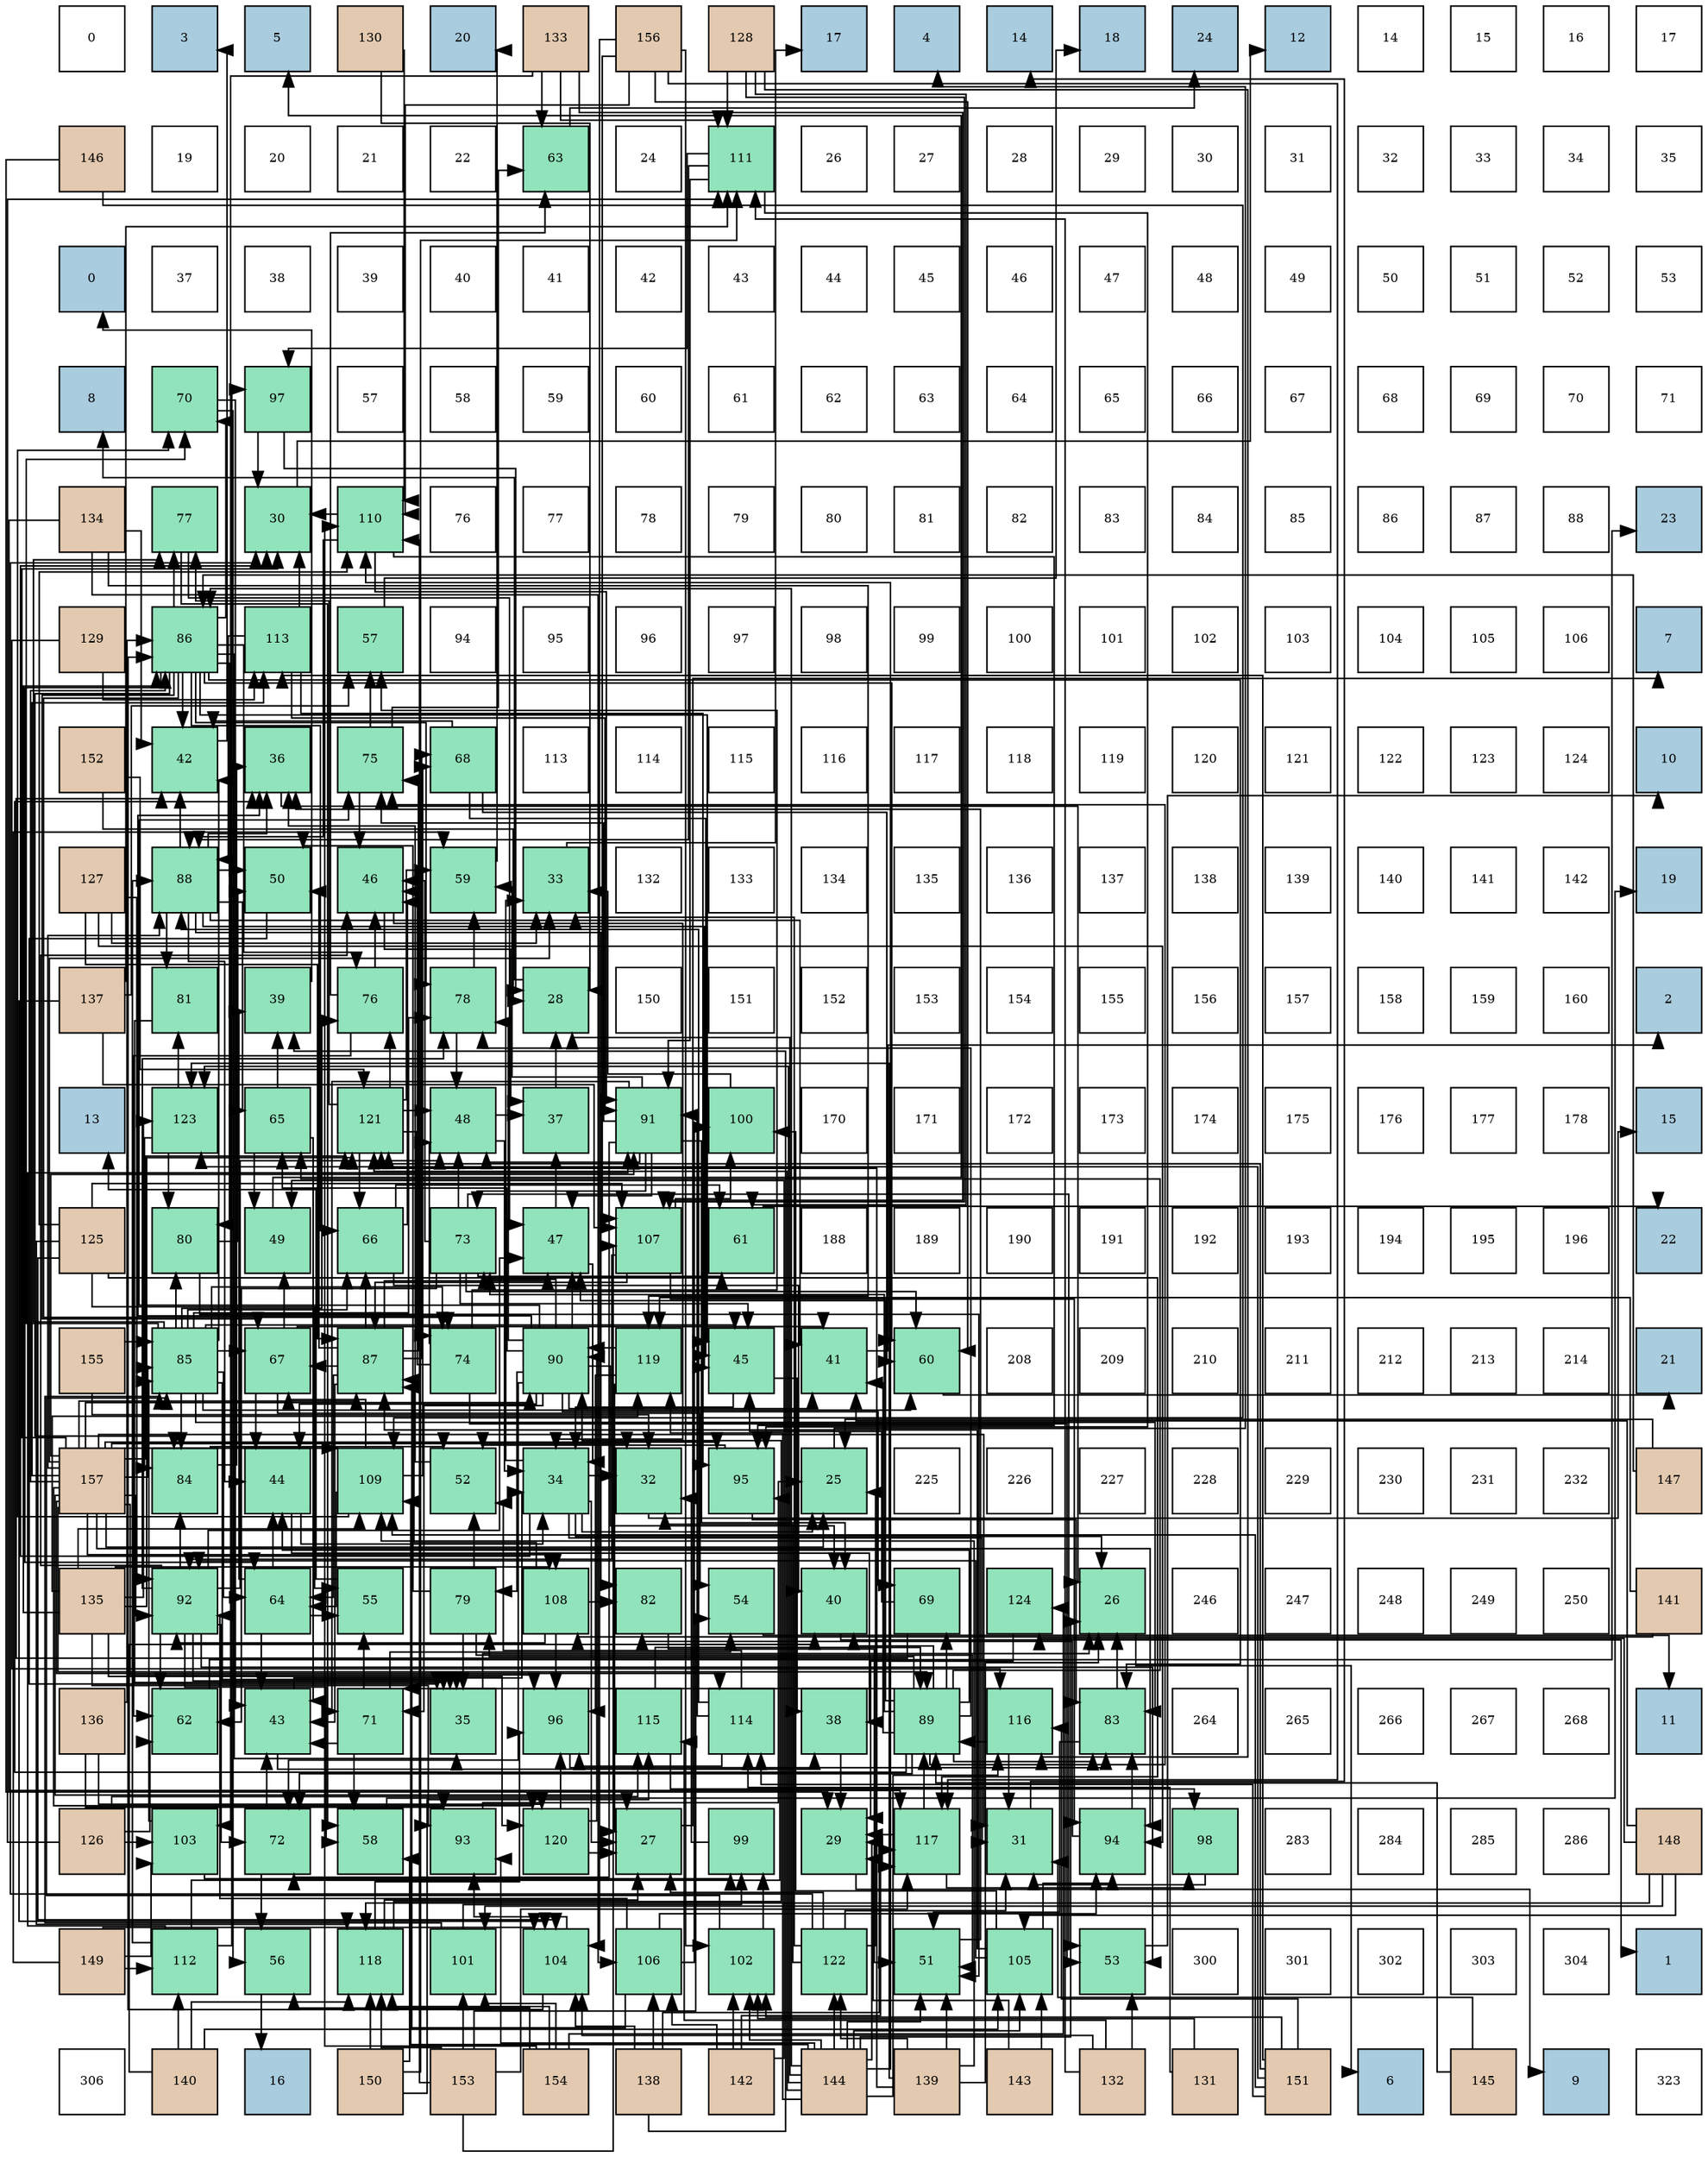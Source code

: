 digraph layout{
 rankdir=TB;
 splines=ortho;
 node [style=filled shape=square fixedsize=true width=0.6];
0[label="0", fontsize=8, fillcolor="#ffffff"];
1[label="3", fontsize=8, fillcolor="#a9ccde"];
2[label="5", fontsize=8, fillcolor="#a9ccde"];
3[label="130", fontsize=8, fillcolor="#e3c9af"];
4[label="20", fontsize=8, fillcolor="#a9ccde"];
5[label="133", fontsize=8, fillcolor="#e3c9af"];
6[label="156", fontsize=8, fillcolor="#e3c9af"];
7[label="128", fontsize=8, fillcolor="#e3c9af"];
8[label="17", fontsize=8, fillcolor="#a9ccde"];
9[label="4", fontsize=8, fillcolor="#a9ccde"];
10[label="14", fontsize=8, fillcolor="#a9ccde"];
11[label="18", fontsize=8, fillcolor="#a9ccde"];
12[label="24", fontsize=8, fillcolor="#a9ccde"];
13[label="12", fontsize=8, fillcolor="#a9ccde"];
14[label="14", fontsize=8, fillcolor="#ffffff"];
15[label="15", fontsize=8, fillcolor="#ffffff"];
16[label="16", fontsize=8, fillcolor="#ffffff"];
17[label="17", fontsize=8, fillcolor="#ffffff"];
18[label="146", fontsize=8, fillcolor="#e3c9af"];
19[label="19", fontsize=8, fillcolor="#ffffff"];
20[label="20", fontsize=8, fillcolor="#ffffff"];
21[label="21", fontsize=8, fillcolor="#ffffff"];
22[label="22", fontsize=8, fillcolor="#ffffff"];
23[label="63", fontsize=8, fillcolor="#91e3bb"];
24[label="24", fontsize=8, fillcolor="#ffffff"];
25[label="111", fontsize=8, fillcolor="#91e3bb"];
26[label="26", fontsize=8, fillcolor="#ffffff"];
27[label="27", fontsize=8, fillcolor="#ffffff"];
28[label="28", fontsize=8, fillcolor="#ffffff"];
29[label="29", fontsize=8, fillcolor="#ffffff"];
30[label="30", fontsize=8, fillcolor="#ffffff"];
31[label="31", fontsize=8, fillcolor="#ffffff"];
32[label="32", fontsize=8, fillcolor="#ffffff"];
33[label="33", fontsize=8, fillcolor="#ffffff"];
34[label="34", fontsize=8, fillcolor="#ffffff"];
35[label="35", fontsize=8, fillcolor="#ffffff"];
36[label="0", fontsize=8, fillcolor="#a9ccde"];
37[label="37", fontsize=8, fillcolor="#ffffff"];
38[label="38", fontsize=8, fillcolor="#ffffff"];
39[label="39", fontsize=8, fillcolor="#ffffff"];
40[label="40", fontsize=8, fillcolor="#ffffff"];
41[label="41", fontsize=8, fillcolor="#ffffff"];
42[label="42", fontsize=8, fillcolor="#ffffff"];
43[label="43", fontsize=8, fillcolor="#ffffff"];
44[label="44", fontsize=8, fillcolor="#ffffff"];
45[label="45", fontsize=8, fillcolor="#ffffff"];
46[label="46", fontsize=8, fillcolor="#ffffff"];
47[label="47", fontsize=8, fillcolor="#ffffff"];
48[label="48", fontsize=8, fillcolor="#ffffff"];
49[label="49", fontsize=8, fillcolor="#ffffff"];
50[label="50", fontsize=8, fillcolor="#ffffff"];
51[label="51", fontsize=8, fillcolor="#ffffff"];
52[label="52", fontsize=8, fillcolor="#ffffff"];
53[label="53", fontsize=8, fillcolor="#ffffff"];
54[label="8", fontsize=8, fillcolor="#a9ccde"];
55[label="70", fontsize=8, fillcolor="#91e3bb"];
56[label="97", fontsize=8, fillcolor="#91e3bb"];
57[label="57", fontsize=8, fillcolor="#ffffff"];
58[label="58", fontsize=8, fillcolor="#ffffff"];
59[label="59", fontsize=8, fillcolor="#ffffff"];
60[label="60", fontsize=8, fillcolor="#ffffff"];
61[label="61", fontsize=8, fillcolor="#ffffff"];
62[label="62", fontsize=8, fillcolor="#ffffff"];
63[label="63", fontsize=8, fillcolor="#ffffff"];
64[label="64", fontsize=8, fillcolor="#ffffff"];
65[label="65", fontsize=8, fillcolor="#ffffff"];
66[label="66", fontsize=8, fillcolor="#ffffff"];
67[label="67", fontsize=8, fillcolor="#ffffff"];
68[label="68", fontsize=8, fillcolor="#ffffff"];
69[label="69", fontsize=8, fillcolor="#ffffff"];
70[label="70", fontsize=8, fillcolor="#ffffff"];
71[label="71", fontsize=8, fillcolor="#ffffff"];
72[label="134", fontsize=8, fillcolor="#e3c9af"];
73[label="77", fontsize=8, fillcolor="#91e3bb"];
74[label="30", fontsize=8, fillcolor="#91e3bb"];
75[label="110", fontsize=8, fillcolor="#91e3bb"];
76[label="76", fontsize=8, fillcolor="#ffffff"];
77[label="77", fontsize=8, fillcolor="#ffffff"];
78[label="78", fontsize=8, fillcolor="#ffffff"];
79[label="79", fontsize=8, fillcolor="#ffffff"];
80[label="80", fontsize=8, fillcolor="#ffffff"];
81[label="81", fontsize=8, fillcolor="#ffffff"];
82[label="82", fontsize=8, fillcolor="#ffffff"];
83[label="83", fontsize=8, fillcolor="#ffffff"];
84[label="84", fontsize=8, fillcolor="#ffffff"];
85[label="85", fontsize=8, fillcolor="#ffffff"];
86[label="86", fontsize=8, fillcolor="#ffffff"];
87[label="87", fontsize=8, fillcolor="#ffffff"];
88[label="88", fontsize=8, fillcolor="#ffffff"];
89[label="23", fontsize=8, fillcolor="#a9ccde"];
90[label="129", fontsize=8, fillcolor="#e3c9af"];
91[label="86", fontsize=8, fillcolor="#91e3bb"];
92[label="113", fontsize=8, fillcolor="#91e3bb"];
93[label="57", fontsize=8, fillcolor="#91e3bb"];
94[label="94", fontsize=8, fillcolor="#ffffff"];
95[label="95", fontsize=8, fillcolor="#ffffff"];
96[label="96", fontsize=8, fillcolor="#ffffff"];
97[label="97", fontsize=8, fillcolor="#ffffff"];
98[label="98", fontsize=8, fillcolor="#ffffff"];
99[label="99", fontsize=8, fillcolor="#ffffff"];
100[label="100", fontsize=8, fillcolor="#ffffff"];
101[label="101", fontsize=8, fillcolor="#ffffff"];
102[label="102", fontsize=8, fillcolor="#ffffff"];
103[label="103", fontsize=8, fillcolor="#ffffff"];
104[label="104", fontsize=8, fillcolor="#ffffff"];
105[label="105", fontsize=8, fillcolor="#ffffff"];
106[label="106", fontsize=8, fillcolor="#ffffff"];
107[label="7", fontsize=8, fillcolor="#a9ccde"];
108[label="152", fontsize=8, fillcolor="#e3c9af"];
109[label="42", fontsize=8, fillcolor="#91e3bb"];
110[label="36", fontsize=8, fillcolor="#91e3bb"];
111[label="75", fontsize=8, fillcolor="#91e3bb"];
112[label="68", fontsize=8, fillcolor="#91e3bb"];
113[label="113", fontsize=8, fillcolor="#ffffff"];
114[label="114", fontsize=8, fillcolor="#ffffff"];
115[label="115", fontsize=8, fillcolor="#ffffff"];
116[label="116", fontsize=8, fillcolor="#ffffff"];
117[label="117", fontsize=8, fillcolor="#ffffff"];
118[label="118", fontsize=8, fillcolor="#ffffff"];
119[label="119", fontsize=8, fillcolor="#ffffff"];
120[label="120", fontsize=8, fillcolor="#ffffff"];
121[label="121", fontsize=8, fillcolor="#ffffff"];
122[label="122", fontsize=8, fillcolor="#ffffff"];
123[label="123", fontsize=8, fillcolor="#ffffff"];
124[label="124", fontsize=8, fillcolor="#ffffff"];
125[label="10", fontsize=8, fillcolor="#a9ccde"];
126[label="127", fontsize=8, fillcolor="#e3c9af"];
127[label="88", fontsize=8, fillcolor="#91e3bb"];
128[label="50", fontsize=8, fillcolor="#91e3bb"];
129[label="46", fontsize=8, fillcolor="#91e3bb"];
130[label="59", fontsize=8, fillcolor="#91e3bb"];
131[label="33", fontsize=8, fillcolor="#91e3bb"];
132[label="132", fontsize=8, fillcolor="#ffffff"];
133[label="133", fontsize=8, fillcolor="#ffffff"];
134[label="134", fontsize=8, fillcolor="#ffffff"];
135[label="135", fontsize=8, fillcolor="#ffffff"];
136[label="136", fontsize=8, fillcolor="#ffffff"];
137[label="137", fontsize=8, fillcolor="#ffffff"];
138[label="138", fontsize=8, fillcolor="#ffffff"];
139[label="139", fontsize=8, fillcolor="#ffffff"];
140[label="140", fontsize=8, fillcolor="#ffffff"];
141[label="141", fontsize=8, fillcolor="#ffffff"];
142[label="142", fontsize=8, fillcolor="#ffffff"];
143[label="19", fontsize=8, fillcolor="#a9ccde"];
144[label="137", fontsize=8, fillcolor="#e3c9af"];
145[label="81", fontsize=8, fillcolor="#91e3bb"];
146[label="39", fontsize=8, fillcolor="#91e3bb"];
147[label="76", fontsize=8, fillcolor="#91e3bb"];
148[label="78", fontsize=8, fillcolor="#91e3bb"];
149[label="28", fontsize=8, fillcolor="#91e3bb"];
150[label="150", fontsize=8, fillcolor="#ffffff"];
151[label="151", fontsize=8, fillcolor="#ffffff"];
152[label="152", fontsize=8, fillcolor="#ffffff"];
153[label="153", fontsize=8, fillcolor="#ffffff"];
154[label="154", fontsize=8, fillcolor="#ffffff"];
155[label="155", fontsize=8, fillcolor="#ffffff"];
156[label="156", fontsize=8, fillcolor="#ffffff"];
157[label="157", fontsize=8, fillcolor="#ffffff"];
158[label="158", fontsize=8, fillcolor="#ffffff"];
159[label="159", fontsize=8, fillcolor="#ffffff"];
160[label="160", fontsize=8, fillcolor="#ffffff"];
161[label="2", fontsize=8, fillcolor="#a9ccde"];
162[label="13", fontsize=8, fillcolor="#a9ccde"];
163[label="123", fontsize=8, fillcolor="#91e3bb"];
164[label="65", fontsize=8, fillcolor="#91e3bb"];
165[label="121", fontsize=8, fillcolor="#91e3bb"];
166[label="48", fontsize=8, fillcolor="#91e3bb"];
167[label="37", fontsize=8, fillcolor="#91e3bb"];
168[label="91", fontsize=8, fillcolor="#91e3bb"];
169[label="100", fontsize=8, fillcolor="#91e3bb"];
170[label="170", fontsize=8, fillcolor="#ffffff"];
171[label="171", fontsize=8, fillcolor="#ffffff"];
172[label="172", fontsize=8, fillcolor="#ffffff"];
173[label="173", fontsize=8, fillcolor="#ffffff"];
174[label="174", fontsize=8, fillcolor="#ffffff"];
175[label="175", fontsize=8, fillcolor="#ffffff"];
176[label="176", fontsize=8, fillcolor="#ffffff"];
177[label="177", fontsize=8, fillcolor="#ffffff"];
178[label="178", fontsize=8, fillcolor="#ffffff"];
179[label="15", fontsize=8, fillcolor="#a9ccde"];
180[label="125", fontsize=8, fillcolor="#e3c9af"];
181[label="80", fontsize=8, fillcolor="#91e3bb"];
182[label="49", fontsize=8, fillcolor="#91e3bb"];
183[label="66", fontsize=8, fillcolor="#91e3bb"];
184[label="73", fontsize=8, fillcolor="#91e3bb"];
185[label="47", fontsize=8, fillcolor="#91e3bb"];
186[label="107", fontsize=8, fillcolor="#91e3bb"];
187[label="61", fontsize=8, fillcolor="#91e3bb"];
188[label="188", fontsize=8, fillcolor="#ffffff"];
189[label="189", fontsize=8, fillcolor="#ffffff"];
190[label="190", fontsize=8, fillcolor="#ffffff"];
191[label="191", fontsize=8, fillcolor="#ffffff"];
192[label="192", fontsize=8, fillcolor="#ffffff"];
193[label="193", fontsize=8, fillcolor="#ffffff"];
194[label="194", fontsize=8, fillcolor="#ffffff"];
195[label="195", fontsize=8, fillcolor="#ffffff"];
196[label="196", fontsize=8, fillcolor="#ffffff"];
197[label="22", fontsize=8, fillcolor="#a9ccde"];
198[label="155", fontsize=8, fillcolor="#e3c9af"];
199[label="85", fontsize=8, fillcolor="#91e3bb"];
200[label="67", fontsize=8, fillcolor="#91e3bb"];
201[label="87", fontsize=8, fillcolor="#91e3bb"];
202[label="74", fontsize=8, fillcolor="#91e3bb"];
203[label="90", fontsize=8, fillcolor="#91e3bb"];
204[label="119", fontsize=8, fillcolor="#91e3bb"];
205[label="45", fontsize=8, fillcolor="#91e3bb"];
206[label="41", fontsize=8, fillcolor="#91e3bb"];
207[label="60", fontsize=8, fillcolor="#91e3bb"];
208[label="208", fontsize=8, fillcolor="#ffffff"];
209[label="209", fontsize=8, fillcolor="#ffffff"];
210[label="210", fontsize=8, fillcolor="#ffffff"];
211[label="211", fontsize=8, fillcolor="#ffffff"];
212[label="212", fontsize=8, fillcolor="#ffffff"];
213[label="213", fontsize=8, fillcolor="#ffffff"];
214[label="214", fontsize=8, fillcolor="#ffffff"];
215[label="21", fontsize=8, fillcolor="#a9ccde"];
216[label="157", fontsize=8, fillcolor="#e3c9af"];
217[label="84", fontsize=8, fillcolor="#91e3bb"];
218[label="44", fontsize=8, fillcolor="#91e3bb"];
219[label="109", fontsize=8, fillcolor="#91e3bb"];
220[label="52", fontsize=8, fillcolor="#91e3bb"];
221[label="34", fontsize=8, fillcolor="#91e3bb"];
222[label="32", fontsize=8, fillcolor="#91e3bb"];
223[label="95", fontsize=8, fillcolor="#91e3bb"];
224[label="25", fontsize=8, fillcolor="#91e3bb"];
225[label="225", fontsize=8, fillcolor="#ffffff"];
226[label="226", fontsize=8, fillcolor="#ffffff"];
227[label="227", fontsize=8, fillcolor="#ffffff"];
228[label="228", fontsize=8, fillcolor="#ffffff"];
229[label="229", fontsize=8, fillcolor="#ffffff"];
230[label="230", fontsize=8, fillcolor="#ffffff"];
231[label="231", fontsize=8, fillcolor="#ffffff"];
232[label="232", fontsize=8, fillcolor="#ffffff"];
233[label="147", fontsize=8, fillcolor="#e3c9af"];
234[label="135", fontsize=8, fillcolor="#e3c9af"];
235[label="92", fontsize=8, fillcolor="#91e3bb"];
236[label="64", fontsize=8, fillcolor="#91e3bb"];
237[label="55", fontsize=8, fillcolor="#91e3bb"];
238[label="79", fontsize=8, fillcolor="#91e3bb"];
239[label="108", fontsize=8, fillcolor="#91e3bb"];
240[label="82", fontsize=8, fillcolor="#91e3bb"];
241[label="54", fontsize=8, fillcolor="#91e3bb"];
242[label="40", fontsize=8, fillcolor="#91e3bb"];
243[label="69", fontsize=8, fillcolor="#91e3bb"];
244[label="124", fontsize=8, fillcolor="#91e3bb"];
245[label="26", fontsize=8, fillcolor="#91e3bb"];
246[label="246", fontsize=8, fillcolor="#ffffff"];
247[label="247", fontsize=8, fillcolor="#ffffff"];
248[label="248", fontsize=8, fillcolor="#ffffff"];
249[label="249", fontsize=8, fillcolor="#ffffff"];
250[label="250", fontsize=8, fillcolor="#ffffff"];
251[label="141", fontsize=8, fillcolor="#e3c9af"];
252[label="136", fontsize=8, fillcolor="#e3c9af"];
253[label="62", fontsize=8, fillcolor="#91e3bb"];
254[label="43", fontsize=8, fillcolor="#91e3bb"];
255[label="71", fontsize=8, fillcolor="#91e3bb"];
256[label="35", fontsize=8, fillcolor="#91e3bb"];
257[label="96", fontsize=8, fillcolor="#91e3bb"];
258[label="115", fontsize=8, fillcolor="#91e3bb"];
259[label="114", fontsize=8, fillcolor="#91e3bb"];
260[label="38", fontsize=8, fillcolor="#91e3bb"];
261[label="89", fontsize=8, fillcolor="#91e3bb"];
262[label="116", fontsize=8, fillcolor="#91e3bb"];
263[label="83", fontsize=8, fillcolor="#91e3bb"];
264[label="264", fontsize=8, fillcolor="#ffffff"];
265[label="265", fontsize=8, fillcolor="#ffffff"];
266[label="266", fontsize=8, fillcolor="#ffffff"];
267[label="267", fontsize=8, fillcolor="#ffffff"];
268[label="268", fontsize=8, fillcolor="#ffffff"];
269[label="11", fontsize=8, fillcolor="#a9ccde"];
270[label="126", fontsize=8, fillcolor="#e3c9af"];
271[label="103", fontsize=8, fillcolor="#91e3bb"];
272[label="72", fontsize=8, fillcolor="#91e3bb"];
273[label="58", fontsize=8, fillcolor="#91e3bb"];
274[label="93", fontsize=8, fillcolor="#91e3bb"];
275[label="120", fontsize=8, fillcolor="#91e3bb"];
276[label="27", fontsize=8, fillcolor="#91e3bb"];
277[label="99", fontsize=8, fillcolor="#91e3bb"];
278[label="29", fontsize=8, fillcolor="#91e3bb"];
279[label="117", fontsize=8, fillcolor="#91e3bb"];
280[label="31", fontsize=8, fillcolor="#91e3bb"];
281[label="94", fontsize=8, fillcolor="#91e3bb"];
282[label="98", fontsize=8, fillcolor="#91e3bb"];
283[label="283", fontsize=8, fillcolor="#ffffff"];
284[label="284", fontsize=8, fillcolor="#ffffff"];
285[label="285", fontsize=8, fillcolor="#ffffff"];
286[label="286", fontsize=8, fillcolor="#ffffff"];
287[label="148", fontsize=8, fillcolor="#e3c9af"];
288[label="149", fontsize=8, fillcolor="#e3c9af"];
289[label="112", fontsize=8, fillcolor="#91e3bb"];
290[label="56", fontsize=8, fillcolor="#91e3bb"];
291[label="118", fontsize=8, fillcolor="#91e3bb"];
292[label="101", fontsize=8, fillcolor="#91e3bb"];
293[label="104", fontsize=8, fillcolor="#91e3bb"];
294[label="106", fontsize=8, fillcolor="#91e3bb"];
295[label="102", fontsize=8, fillcolor="#91e3bb"];
296[label="122", fontsize=8, fillcolor="#91e3bb"];
297[label="51", fontsize=8, fillcolor="#91e3bb"];
298[label="105", fontsize=8, fillcolor="#91e3bb"];
299[label="53", fontsize=8, fillcolor="#91e3bb"];
300[label="300", fontsize=8, fillcolor="#ffffff"];
301[label="301", fontsize=8, fillcolor="#ffffff"];
302[label="302", fontsize=8, fillcolor="#ffffff"];
303[label="303", fontsize=8, fillcolor="#ffffff"];
304[label="304", fontsize=8, fillcolor="#ffffff"];
305[label="1", fontsize=8, fillcolor="#a9ccde"];
306[label="306", fontsize=8, fillcolor="#ffffff"];
307[label="140", fontsize=8, fillcolor="#e3c9af"];
308[label="16", fontsize=8, fillcolor="#a9ccde"];
309[label="150", fontsize=8, fillcolor="#e3c9af"];
310[label="153", fontsize=8, fillcolor="#e3c9af"];
311[label="154", fontsize=8, fillcolor="#e3c9af"];
312[label="138", fontsize=8, fillcolor="#e3c9af"];
313[label="142", fontsize=8, fillcolor="#e3c9af"];
314[label="144", fontsize=8, fillcolor="#e3c9af"];
315[label="139", fontsize=8, fillcolor="#e3c9af"];
316[label="143", fontsize=8, fillcolor="#e3c9af"];
317[label="132", fontsize=8, fillcolor="#e3c9af"];
318[label="131", fontsize=8, fillcolor="#e3c9af"];
319[label="151", fontsize=8, fillcolor="#e3c9af"];
320[label="6", fontsize=8, fillcolor="#a9ccde"];
321[label="145", fontsize=8, fillcolor="#e3c9af"];
322[label="9", fontsize=8, fillcolor="#a9ccde"];
323[label="323", fontsize=8, fillcolor="#ffffff"];
edge [constraint=false, style=vis];224 -> 9;
245 -> 320;
276 -> 107;
149 -> 54;
278 -> 322;
74 -> 13;
280 -> 10;
222 -> 179;
131 -> 8;
221 -> 224;
221 -> 245;
221 -> 276;
221 -> 74;
221 -> 280;
221 -> 222;
221 -> 131;
256 -> 245;
110 -> 245;
167 -> 149;
260 -> 278;
146 -> 36;
242 -> 305;
206 -> 161;
109 -> 1;
254 -> 221;
254 -> 260;
218 -> 221;
218 -> 260;
205 -> 221;
205 -> 260;
129 -> 221;
129 -> 167;
185 -> 221;
185 -> 167;
166 -> 221;
166 -> 167;
182 -> 2;
128 -> 256;
297 -> 110;
220 -> 110;
299 -> 125;
241 -> 269;
237 -> 162;
290 -> 308;
93 -> 11;
273 -> 143;
130 -> 4;
207 -> 215;
187 -> 197;
253 -> 89;
23 -> 12;
236 -> 146;
236 -> 254;
236 -> 218;
236 -> 237;
164 -> 146;
164 -> 254;
164 -> 182;
183 -> 242;
183 -> 129;
183 -> 187;
200 -> 206;
200 -> 218;
200 -> 182;
200 -> 241;
112 -> 109;
112 -> 205;
112 -> 207;
243 -> 109;
243 -> 205;
55 -> 254;
55 -> 290;
255 -> 254;
255 -> 241;
255 -> 237;
255 -> 273;
272 -> 254;
272 -> 290;
184 -> 205;
184 -> 129;
184 -> 166;
184 -> 299;
184 -> 207;
184 -> 187;
184 -> 253;
202 -> 129;
202 -> 166;
202 -> 299;
202 -> 93;
111 -> 129;
111 -> 93;
111 -> 23;
147 -> 129;
147 -> 253;
147 -> 23;
73 -> 185;
73 -> 273;
148 -> 166;
148 -> 130;
238 -> 256;
238 -> 128;
238 -> 297;
238 -> 220;
181 -> 128;
181 -> 297;
145 -> 256;
240 -> 297;
263 -> 245;
263 -> 297;
217 -> 110;
217 -> 220;
199 -> 256;
199 -> 109;
199 -> 205;
199 -> 207;
199 -> 236;
199 -> 183;
199 -> 200;
199 -> 55;
199 -> 202;
199 -> 147;
199 -> 73;
199 -> 148;
199 -> 181;
199 -> 263;
199 -> 217;
91 -> 256;
91 -> 109;
91 -> 205;
91 -> 207;
91 -> 236;
91 -> 183;
91 -> 200;
91 -> 55;
91 -> 202;
91 -> 147;
91 -> 73;
91 -> 148;
91 -> 181;
91 -> 263;
91 -> 217;
201 -> 254;
201 -> 185;
201 -> 128;
201 -> 236;
201 -> 183;
201 -> 200;
201 -> 112;
201 -> 111;
127 -> 110;
127 -> 206;
127 -> 109;
127 -> 218;
127 -> 205;
127 -> 128;
127 -> 164;
127 -> 145;
127 -> 240;
261 -> 110;
261 -> 242;
261 -> 206;
261 -> 218;
261 -> 185;
261 -> 164;
261 -> 243;
261 -> 255;
261 -> 272;
261 -> 184;
261 -> 111;
261 -> 148;
261 -> 238;
261 -> 263;
203 -> 110;
203 -> 242;
203 -> 206;
203 -> 218;
203 -> 185;
203 -> 164;
203 -> 243;
203 -> 255;
203 -> 272;
203 -> 184;
203 -> 111;
203 -> 148;
203 -> 238;
168 -> 242;
168 -> 185;
168 -> 166;
168 -> 130;
168 -> 255;
168 -> 272;
168 -> 184;
168 -> 111;
235 -> 256;
235 -> 129;
235 -> 185;
235 -> 166;
235 -> 299;
235 -> 273;
235 -> 253;
235 -> 272;
235 -> 148;
235 -> 217;
274 -> 224;
281 -> 240;
281 -> 263;
223 -> 220;
223 -> 263;
257 -> 263;
56 -> 149;
56 -> 74;
282 -> 280;
277 -> 222;
169 -> 131;
292 -> 199;
292 -> 277;
295 -> 199;
295 -> 277;
271 -> 199;
271 -> 277;
293 -> 91;
293 -> 274;
298 -> 201;
298 -> 235;
298 -> 281;
298 -> 169;
294 -> 201;
294 -> 235;
294 -> 281;
294 -> 169;
186 -> 201;
186 -> 235;
186 -> 281;
186 -> 169;
239 -> 240;
239 -> 201;
239 -> 235;
239 -> 257;
219 -> 236;
219 -> 200;
219 -> 112;
219 -> 55;
75 -> 74;
75 -> 127;
75 -> 168;
75 -> 223;
25 -> 127;
25 -> 168;
25 -> 223;
25 -> 56;
289 -> 127;
289 -> 168;
289 -> 223;
289 -> 56;
92 -> 74;
92 -> 127;
92 -> 168;
92 -> 223;
259 -> 220;
259 -> 127;
259 -> 168;
259 -> 257;
258 -> 261;
258 -> 282;
262 -> 280;
262 -> 261;
279 -> 278;
279 -> 261;
279 -> 282;
291 -> 276;
291 -> 203;
291 -> 257;
204 -> 276;
204 -> 203;
204 -> 257;
275 -> 276;
275 -> 203;
275 -> 257;
165 -> 166;
165 -> 130;
165 -> 183;
165 -> 202;
165 -> 147;
165 -> 73;
296 -> 224;
296 -> 276;
296 -> 74;
296 -> 280;
296 -> 222;
296 -> 131;
163 -> 181;
163 -> 145;
163 -> 217;
244 -> 278;
180 -> 237;
180 -> 293;
180 -> 186;
180 -> 75;
180 -> 279;
180 -> 291;
270 -> 253;
270 -> 271;
270 -> 25;
270 -> 258;
126 -> 131;
126 -> 201;
126 -> 235;
126 -> 281;
7 -> 187;
7 -> 186;
7 -> 25;
7 -> 262;
90 -> 92;
90 -> 262;
3 -> 149;
3 -> 75;
318 -> 295;
318 -> 259;
317 -> 299;
317 -> 293;
317 -> 25;
317 -> 258;
5 -> 23;
5 -> 271;
5 -> 186;
5 -> 25;
72 -> 109;
72 -> 294;
72 -> 279;
72 -> 204;
234 -> 91;
234 -> 274;
234 -> 239;
234 -> 219;
234 -> 204;
234 -> 275;
234 -> 165;
234 -> 163;
252 -> 91;
252 -> 274;
252 -> 275;
144 -> 93;
144 -> 293;
144 -> 186;
144 -> 25;
312 -> 146;
312 -> 293;
312 -> 294;
312 -> 279;
315 -> 245;
315 -> 297;
315 -> 219;
315 -> 165;
315 -> 296;
315 -> 163;
307 -> 242;
307 -> 298;
307 -> 289;
307 -> 291;
251 -> 239;
251 -> 204;
313 -> 182;
313 -> 295;
313 -> 294;
313 -> 279;
316 -> 278;
316 -> 298;
314 -> 245;
314 -> 149;
314 -> 278;
314 -> 297;
314 -> 91;
314 -> 274;
314 -> 295;
314 -> 298;
314 -> 219;
314 -> 75;
314 -> 262;
314 -> 204;
314 -> 165;
314 -> 296;
314 -> 163;
321 -> 280;
321 -> 261;
18 -> 278;
18 -> 219;
233 -> 224;
233 -> 91;
287 -> 206;
287 -> 292;
287 -> 298;
287 -> 291;
287 -> 244;
288 -> 130;
288 -> 271;
288 -> 293;
288 -> 289;
309 -> 273;
309 -> 25;
309 -> 258;
309 -> 291;
319 -> 295;
319 -> 219;
319 -> 92;
319 -> 259;
319 -> 262;
319 -> 165;
319 -> 163;
108 -> 149;
108 -> 165;
310 -> 241;
310 -> 292;
310 -> 186;
310 -> 75;
310 -> 279;
310 -> 291;
311 -> 290;
311 -> 292;
311 -> 75;
311 -> 291;
311 -> 244;
198 -> 222;
198 -> 199;
6 -> 207;
6 -> 295;
6 -> 293;
6 -> 186;
6 -> 75;
6 -> 279;
216 -> 224;
216 -> 276;
216 -> 74;
216 -> 280;
216 -> 222;
216 -> 131;
216 -> 199;
216 -> 91;
216 -> 201;
216 -> 127;
216 -> 261;
216 -> 203;
216 -> 168;
216 -> 235;
216 -> 281;
216 -> 223;
216 -> 257;
216 -> 239;
216 -> 219;
216 -> 92;
216 -> 259;
216 -> 275;
216 -> 165;
edge [constraint=true, style=invis];
0 -> 18 -> 36 -> 54 -> 72 -> 90 -> 108 -> 126 -> 144 -> 162 -> 180 -> 198 -> 216 -> 234 -> 252 -> 270 -> 288 -> 306;
1 -> 19 -> 37 -> 55 -> 73 -> 91 -> 109 -> 127 -> 145 -> 163 -> 181 -> 199 -> 217 -> 235 -> 253 -> 271 -> 289 -> 307;
2 -> 20 -> 38 -> 56 -> 74 -> 92 -> 110 -> 128 -> 146 -> 164 -> 182 -> 200 -> 218 -> 236 -> 254 -> 272 -> 290 -> 308;
3 -> 21 -> 39 -> 57 -> 75 -> 93 -> 111 -> 129 -> 147 -> 165 -> 183 -> 201 -> 219 -> 237 -> 255 -> 273 -> 291 -> 309;
4 -> 22 -> 40 -> 58 -> 76 -> 94 -> 112 -> 130 -> 148 -> 166 -> 184 -> 202 -> 220 -> 238 -> 256 -> 274 -> 292 -> 310;
5 -> 23 -> 41 -> 59 -> 77 -> 95 -> 113 -> 131 -> 149 -> 167 -> 185 -> 203 -> 221 -> 239 -> 257 -> 275 -> 293 -> 311;
6 -> 24 -> 42 -> 60 -> 78 -> 96 -> 114 -> 132 -> 150 -> 168 -> 186 -> 204 -> 222 -> 240 -> 258 -> 276 -> 294 -> 312;
7 -> 25 -> 43 -> 61 -> 79 -> 97 -> 115 -> 133 -> 151 -> 169 -> 187 -> 205 -> 223 -> 241 -> 259 -> 277 -> 295 -> 313;
8 -> 26 -> 44 -> 62 -> 80 -> 98 -> 116 -> 134 -> 152 -> 170 -> 188 -> 206 -> 224 -> 242 -> 260 -> 278 -> 296 -> 314;
9 -> 27 -> 45 -> 63 -> 81 -> 99 -> 117 -> 135 -> 153 -> 171 -> 189 -> 207 -> 225 -> 243 -> 261 -> 279 -> 297 -> 315;
10 -> 28 -> 46 -> 64 -> 82 -> 100 -> 118 -> 136 -> 154 -> 172 -> 190 -> 208 -> 226 -> 244 -> 262 -> 280 -> 298 -> 316;
11 -> 29 -> 47 -> 65 -> 83 -> 101 -> 119 -> 137 -> 155 -> 173 -> 191 -> 209 -> 227 -> 245 -> 263 -> 281 -> 299 -> 317;
12 -> 30 -> 48 -> 66 -> 84 -> 102 -> 120 -> 138 -> 156 -> 174 -> 192 -> 210 -> 228 -> 246 -> 264 -> 282 -> 300 -> 318;
13 -> 31 -> 49 -> 67 -> 85 -> 103 -> 121 -> 139 -> 157 -> 175 -> 193 -> 211 -> 229 -> 247 -> 265 -> 283 -> 301 -> 319;
14 -> 32 -> 50 -> 68 -> 86 -> 104 -> 122 -> 140 -> 158 -> 176 -> 194 -> 212 -> 230 -> 248 -> 266 -> 284 -> 302 -> 320;
15 -> 33 -> 51 -> 69 -> 87 -> 105 -> 123 -> 141 -> 159 -> 177 -> 195 -> 213 -> 231 -> 249 -> 267 -> 285 -> 303 -> 321;
16 -> 34 -> 52 -> 70 -> 88 -> 106 -> 124 -> 142 -> 160 -> 178 -> 196 -> 214 -> 232 -> 250 -> 268 -> 286 -> 304 -> 322;
17 -> 35 -> 53 -> 71 -> 89 -> 107 -> 125 -> 143 -> 161 -> 179 -> 197 -> 215 -> 233 -> 251 -> 269 -> 287 -> 305 -> 323;
rank = same {0 -> 1 -> 2 -> 3 -> 4 -> 5 -> 6 -> 7 -> 8 -> 9 -> 10 -> 11 -> 12 -> 13 -> 14 -> 15 -> 16 -> 17};
rank = same {18 -> 19 -> 20 -> 21 -> 22 -> 23 -> 24 -> 25 -> 26 -> 27 -> 28 -> 29 -> 30 -> 31 -> 32 -> 33 -> 34 -> 35};
rank = same {36 -> 37 -> 38 -> 39 -> 40 -> 41 -> 42 -> 43 -> 44 -> 45 -> 46 -> 47 -> 48 -> 49 -> 50 -> 51 -> 52 -> 53};
rank = same {54 -> 55 -> 56 -> 57 -> 58 -> 59 -> 60 -> 61 -> 62 -> 63 -> 64 -> 65 -> 66 -> 67 -> 68 -> 69 -> 70 -> 71};
rank = same {72 -> 73 -> 74 -> 75 -> 76 -> 77 -> 78 -> 79 -> 80 -> 81 -> 82 -> 83 -> 84 -> 85 -> 86 -> 87 -> 88 -> 89};
rank = same {90 -> 91 -> 92 -> 93 -> 94 -> 95 -> 96 -> 97 -> 98 -> 99 -> 100 -> 101 -> 102 -> 103 -> 104 -> 105 -> 106 -> 107};
rank = same {108 -> 109 -> 110 -> 111 -> 112 -> 113 -> 114 -> 115 -> 116 -> 117 -> 118 -> 119 -> 120 -> 121 -> 122 -> 123 -> 124 -> 125};
rank = same {126 -> 127 -> 128 -> 129 -> 130 -> 131 -> 132 -> 133 -> 134 -> 135 -> 136 -> 137 -> 138 -> 139 -> 140 -> 141 -> 142 -> 143};
rank = same {144 -> 145 -> 146 -> 147 -> 148 -> 149 -> 150 -> 151 -> 152 -> 153 -> 154 -> 155 -> 156 -> 157 -> 158 -> 159 -> 160 -> 161};
rank = same {162 -> 163 -> 164 -> 165 -> 166 -> 167 -> 168 -> 169 -> 170 -> 171 -> 172 -> 173 -> 174 -> 175 -> 176 -> 177 -> 178 -> 179};
rank = same {180 -> 181 -> 182 -> 183 -> 184 -> 185 -> 186 -> 187 -> 188 -> 189 -> 190 -> 191 -> 192 -> 193 -> 194 -> 195 -> 196 -> 197};
rank = same {198 -> 199 -> 200 -> 201 -> 202 -> 203 -> 204 -> 205 -> 206 -> 207 -> 208 -> 209 -> 210 -> 211 -> 212 -> 213 -> 214 -> 215};
rank = same {216 -> 217 -> 218 -> 219 -> 220 -> 221 -> 222 -> 223 -> 224 -> 225 -> 226 -> 227 -> 228 -> 229 -> 230 -> 231 -> 232 -> 233};
rank = same {234 -> 235 -> 236 -> 237 -> 238 -> 239 -> 240 -> 241 -> 242 -> 243 -> 244 -> 245 -> 246 -> 247 -> 248 -> 249 -> 250 -> 251};
rank = same {252 -> 253 -> 254 -> 255 -> 256 -> 257 -> 258 -> 259 -> 260 -> 261 -> 262 -> 263 -> 264 -> 265 -> 266 -> 267 -> 268 -> 269};
rank = same {270 -> 271 -> 272 -> 273 -> 274 -> 275 -> 276 -> 277 -> 278 -> 279 -> 280 -> 281 -> 282 -> 283 -> 284 -> 285 -> 286 -> 287};
rank = same {288 -> 289 -> 290 -> 291 -> 292 -> 293 -> 294 -> 295 -> 296 -> 297 -> 298 -> 299 -> 300 -> 301 -> 302 -> 303 -> 304 -> 305};
rank = same {306 -> 307 -> 308 -> 309 -> 310 -> 311 -> 312 -> 313 -> 314 -> 315 -> 316 -> 317 -> 318 -> 319 -> 320 -> 321 -> 322 -> 323};
}